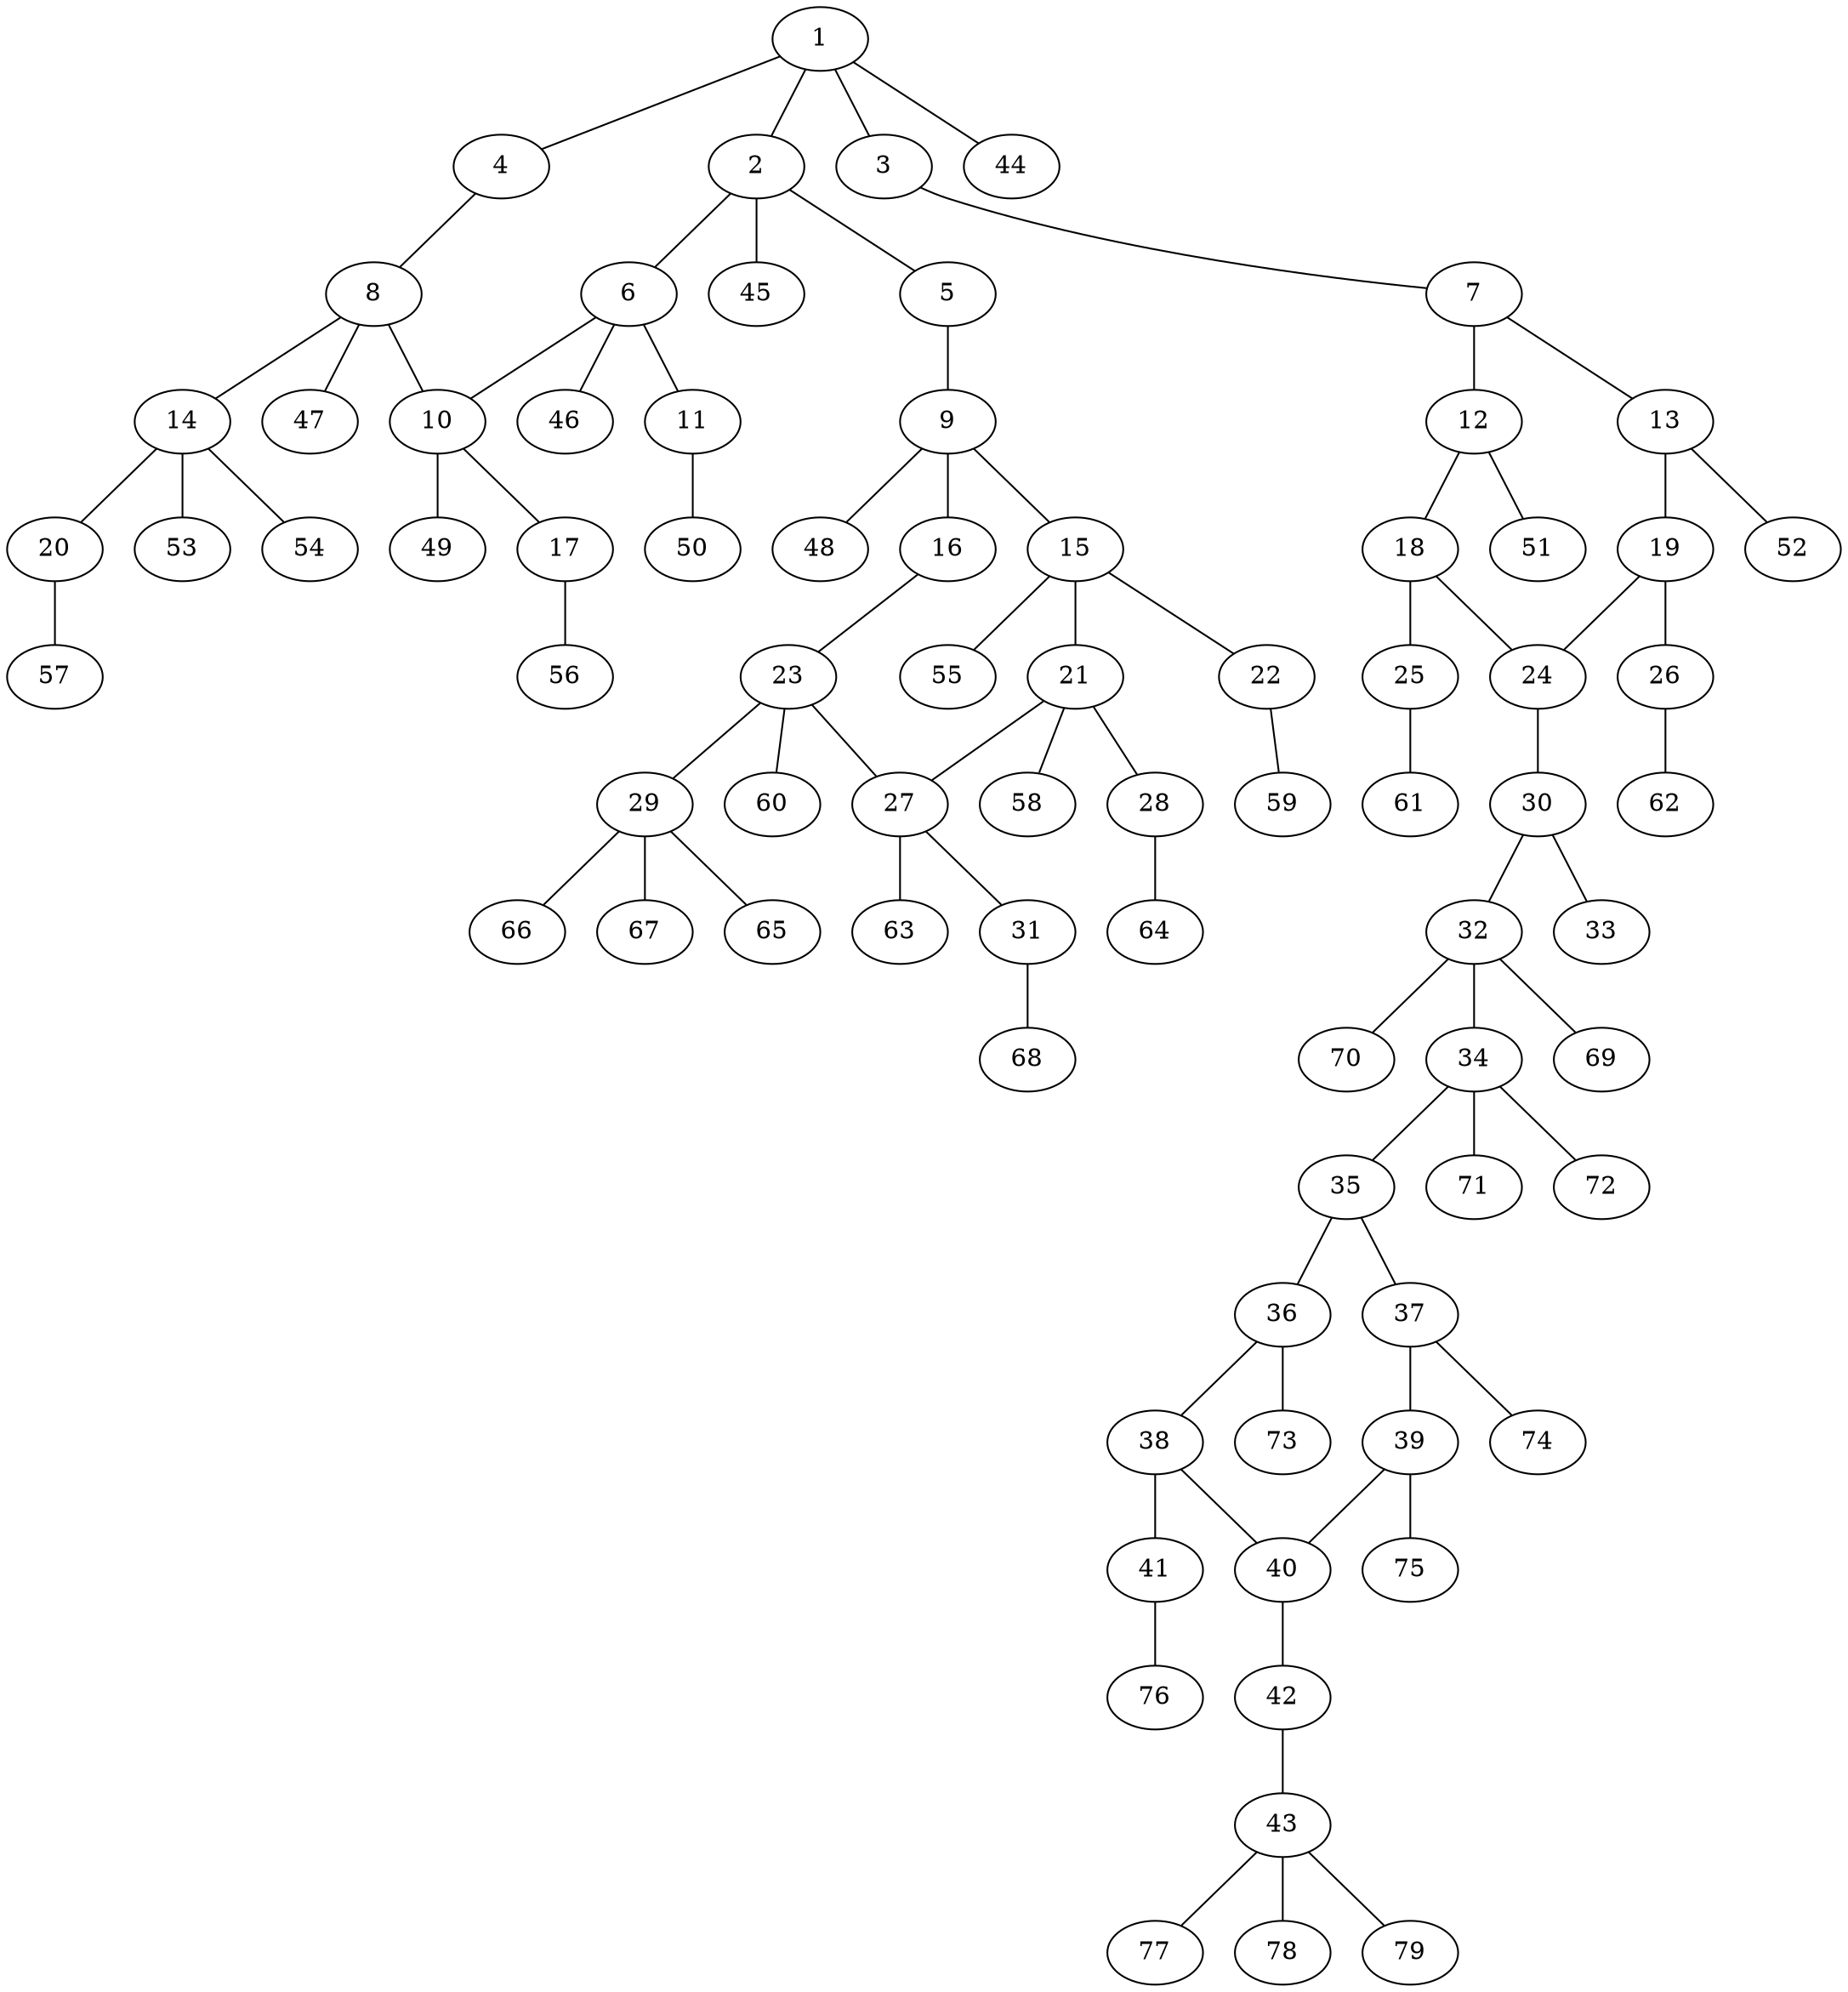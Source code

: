 graph molecule_1090 {
	1	 [chem=C];
	2	 [chem=C];
	1 -- 2	 [valence=1];
	3	 [chem=O];
	1 -- 3	 [valence=1];
	4	 [chem=O];
	1 -- 4	 [valence=1];
	44	 [chem=H];
	1 -- 44	 [valence=1];
	5	 [chem=O];
	2 -- 5	 [valence=1];
	6	 [chem=C];
	2 -- 6	 [valence=1];
	45	 [chem=H];
	2 -- 45	 [valence=1];
	7	 [chem=C];
	3 -- 7	 [valence=1];
	8	 [chem=C];
	4 -- 8	 [valence=1];
	9	 [chem=C];
	5 -- 9	 [valence=1];
	10	 [chem=C];
	6 -- 10	 [valence=1];
	11	 [chem=O];
	6 -- 11	 [valence=1];
	46	 [chem=H];
	6 -- 46	 [valence=1];
	12	 [chem=C];
	7 -- 12	 [valence=2];
	13	 [chem=C];
	7 -- 13	 [valence=1];
	8 -- 10	 [valence=1];
	14	 [chem=C];
	8 -- 14	 [valence=1];
	47	 [chem=H];
	8 -- 47	 [valence=1];
	15	 [chem=C];
	9 -- 15	 [valence=1];
	16	 [chem=O];
	9 -- 16	 [valence=1];
	48	 [chem=H];
	9 -- 48	 [valence=1];
	17	 [chem=O];
	10 -- 17	 [valence=1];
	49	 [chem=H];
	10 -- 49	 [valence=1];
	50	 [chem=H];
	11 -- 50	 [valence=1];
	18	 [chem=C];
	12 -- 18	 [valence=1];
	51	 [chem=H];
	12 -- 51	 [valence=1];
	19	 [chem=C];
	13 -- 19	 [valence=2];
	52	 [chem=H];
	13 -- 52	 [valence=1];
	20	 [chem=O];
	14 -- 20	 [valence=1];
	53	 [chem=H];
	14 -- 53	 [valence=1];
	54	 [chem=H];
	14 -- 54	 [valence=1];
	21	 [chem=C];
	15 -- 21	 [valence=1];
	22	 [chem=O];
	15 -- 22	 [valence=1];
	55	 [chem=H];
	15 -- 55	 [valence=1];
	23	 [chem=C];
	16 -- 23	 [valence=1];
	56	 [chem=H];
	17 -- 56	 [valence=1];
	24	 [chem=C];
	18 -- 24	 [valence=2];
	25	 [chem=O];
	18 -- 25	 [valence=1];
	19 -- 24	 [valence=1];
	26	 [chem=O];
	19 -- 26	 [valence=1];
	57	 [chem=H];
	20 -- 57	 [valence=1];
	27	 [chem=C];
	21 -- 27	 [valence=1];
	28	 [chem=O];
	21 -- 28	 [valence=1];
	58	 [chem=H];
	21 -- 58	 [valence=1];
	59	 [chem=H];
	22 -- 59	 [valence=1];
	23 -- 27	 [valence=1];
	29	 [chem=C];
	23 -- 29	 [valence=1];
	60	 [chem=H];
	23 -- 60	 [valence=1];
	30	 [chem=C];
	24 -- 30	 [valence=1];
	61	 [chem=H];
	25 -- 61	 [valence=1];
	62	 [chem=H];
	26 -- 62	 [valence=1];
	31	 [chem=O];
	27 -- 31	 [valence=1];
	63	 [chem=H];
	27 -- 63	 [valence=1];
	64	 [chem=H];
	28 -- 64	 [valence=1];
	65	 [chem=H];
	29 -- 65	 [valence=1];
	66	 [chem=H];
	29 -- 66	 [valence=1];
	67	 [chem=H];
	29 -- 67	 [valence=1];
	32	 [chem=C];
	30 -- 32	 [valence=1];
	33	 [chem=O];
	30 -- 33	 [valence=2];
	68	 [chem=H];
	31 -- 68	 [valence=1];
	34	 [chem=C];
	32 -- 34	 [valence=1];
	69	 [chem=H];
	32 -- 69	 [valence=1];
	70	 [chem=H];
	32 -- 70	 [valence=1];
	35	 [chem=C];
	34 -- 35	 [valence=1];
	71	 [chem=H];
	34 -- 71	 [valence=1];
	72	 [chem=H];
	34 -- 72	 [valence=1];
	36	 [chem=C];
	35 -- 36	 [valence=2];
	37	 [chem=C];
	35 -- 37	 [valence=1];
	38	 [chem=C];
	36 -- 38	 [valence=1];
	73	 [chem=H];
	36 -- 73	 [valence=1];
	39	 [chem=C];
	37 -- 39	 [valence=2];
	74	 [chem=H];
	37 -- 74	 [valence=1];
	40	 [chem=C];
	38 -- 40	 [valence=2];
	41	 [chem=O];
	38 -- 41	 [valence=1];
	39 -- 40	 [valence=1];
	75	 [chem=H];
	39 -- 75	 [valence=1];
	42	 [chem=O];
	40 -- 42	 [valence=1];
	76	 [chem=H];
	41 -- 76	 [valence=1];
	43	 [chem=C];
	42 -- 43	 [valence=1];
	77	 [chem=H];
	43 -- 77	 [valence=1];
	78	 [chem=H];
	43 -- 78	 [valence=1];
	79	 [chem=H];
	43 -- 79	 [valence=1];
}
